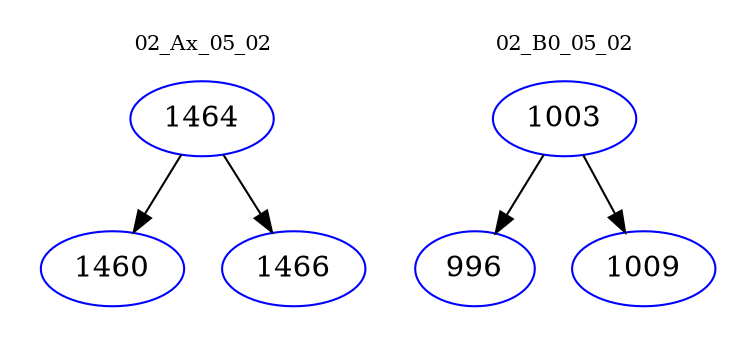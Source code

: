 digraph{
subgraph cluster_0 {
color = white
label = "02_Ax_05_02";
fontsize=10;
T0_1464 [label="1464", color="blue"]
T0_1464 -> T0_1460 [color="black"]
T0_1460 [label="1460", color="blue"]
T0_1464 -> T0_1466 [color="black"]
T0_1466 [label="1466", color="blue"]
}
subgraph cluster_1 {
color = white
label = "02_B0_05_02";
fontsize=10;
T1_1003 [label="1003", color="blue"]
T1_1003 -> T1_996 [color="black"]
T1_996 [label="996", color="blue"]
T1_1003 -> T1_1009 [color="black"]
T1_1009 [label="1009", color="blue"]
}
}
